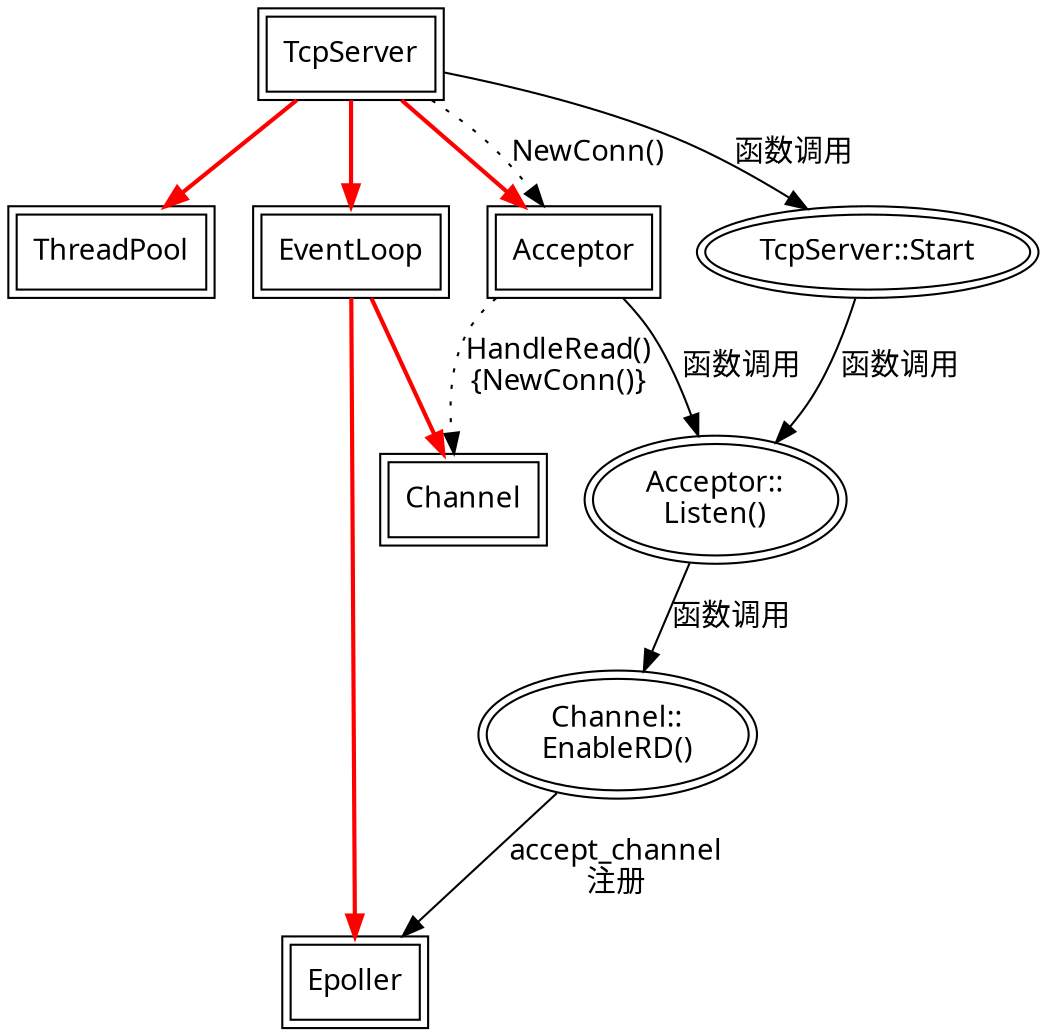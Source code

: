 digraph G {
	edge[fontname = "FangSong"];
	node[peripheries = 2, fontname = "FangSong"];
	size = "1000, 1000";

	/*--------------------------结点初始化--------------------------*/
	// 对象结点
	TcpServer[shape = box];
	ThreadPool[shape = box];
	Acceptor[shape = box];
	Channel[shape = box];
	EventLoop[shape = box];
	//TcpConnection[shape = box];
	Epoller[shape = box];
	// 函数结点
	//HandleEvent;
	//HandleRead;
	//NewConnection;
	//TcpConnection;
	//Channel;
	Listen[label = "Acceptor::\nListen()"];
	EnableReading[label = "Channel::\nEnableRD()"];
	Start[label = "TcpServer::Start"];

	/*--------------------------边的绘制----------------------------*/
	// 回调函数传递
	TcpServer -> Acceptor[label = "NewConn()", style = dotted];
	Acceptor -> Channel[label = "HandleRead()\n{NewConn()}", style = dotted];
	
	// 类之间的所属从属关系
	TcpServer -> {ThreadPool, Acceptor, EventLoop}[style = bold, color = "red", weight = 500];
	EventLoop -> {Epoller, Channel}[style = bold, color = "red"];

	// 一些初始化调用
	TcpServer -> Start -> Listen[label = "函数调用"];
	Acceptor -> Listen -> EnableReading[label = "函数调用"];
	EnableReading -> Epoller[label = "accept_channel\n注册"]
}
